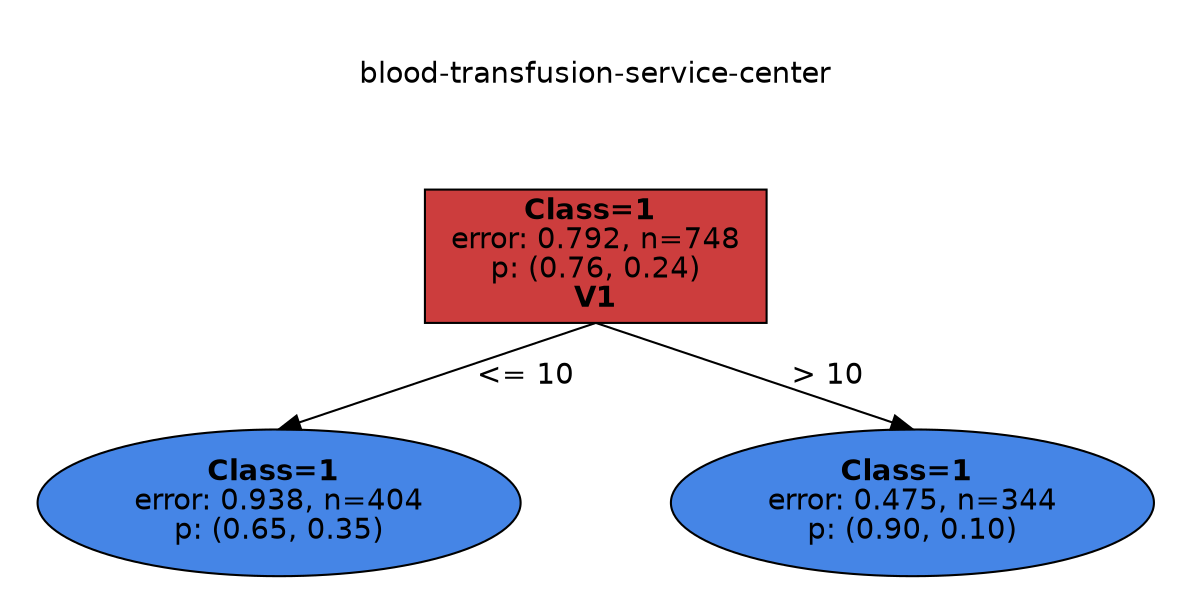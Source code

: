 digraph Tree {
splines=false;
graph [pad=".25", ranksep="0.5", nodesep="1"];
node [shape=rect, style="filled", color="black", fontname="helvetica",fillcolor="white"] ;
edge [fontname="helvetica"] ;
0 [label="blood-transfusion-service-center", shape=plaintext];
0:s -> 1:n [style=invis];   
1 [label=<<b> Class=1 </b> <br/> error: 0.792, n=748 <br/> p: (0.76, 0.24) <br/><b>V1</b>>, fillcolor="0.000 0.7 0.800", shape="rect"];
2 [label=<<b> Class=1 </b> <br/> error: 0.938, n=404 <br/> p: (0.65, 0.35) >, fillcolor="0.600 0.7 0.900", shape="oval"];
1:s -> 2:n [label="<= 10"] ;
3 [label=<<b> Class=1 </b> <br/> error: 0.475, n=344 <br/> p: (0.90, 0.10) >, fillcolor="0.600 0.7 0.900", shape="oval"];
1:s -> 3:n [label="> 10"] ;

}